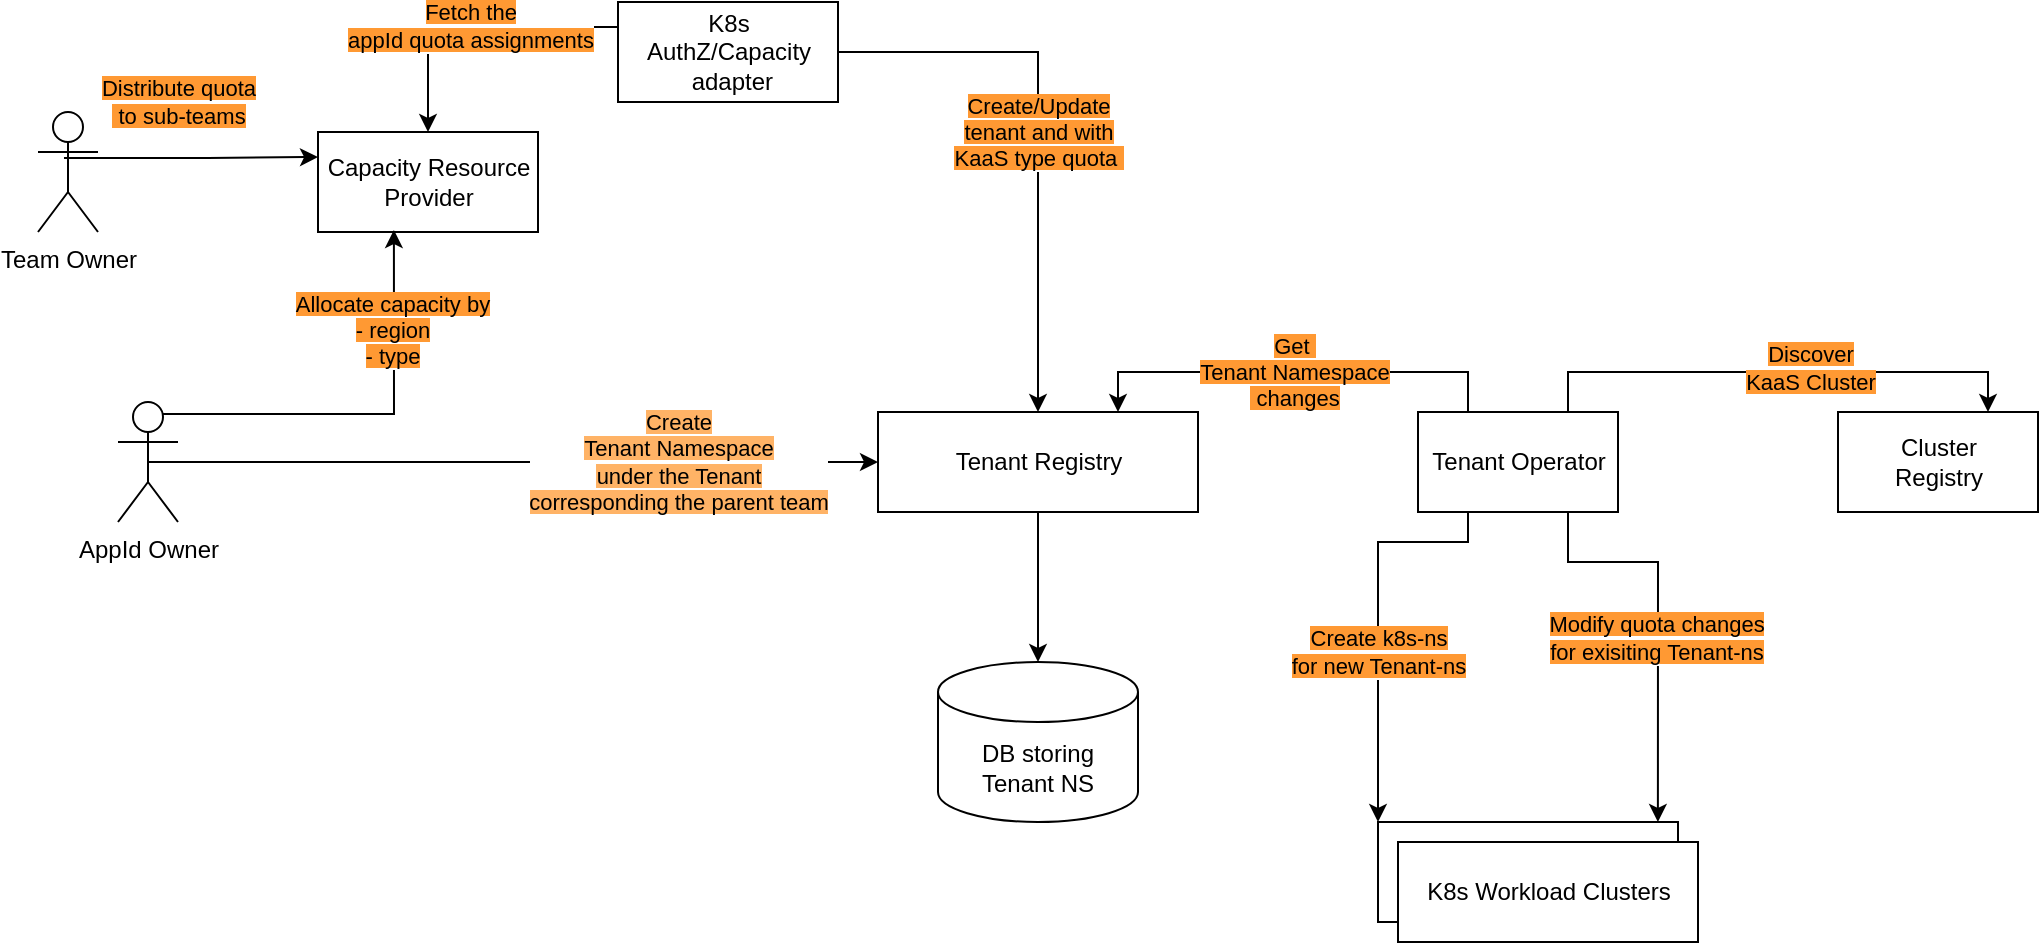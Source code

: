 <mxfile version="14.4.8" type="github">
  <diagram name="Page-1" id="5f0bae14-7c28-e335-631c-24af17079c00">
    <mxGraphModel dx="946" dy="614" grid="1" gridSize="10" guides="1" tooltips="1" connect="1" arrows="1" fold="1" page="1" pageScale="1" pageWidth="1100" pageHeight="850" background="#ffffff" math="0" shadow="0">
      <root>
        <mxCell id="0" />
        <mxCell id="1" parent="0" />
        <mxCell id="smM6Izyuk5AVpzeEzgrJ-10" value="Capacity Resource &lt;br&gt;Provider" style="html=1;" parent="1" vertex="1">
          <mxGeometry x="170" y="235" width="110" height="50" as="geometry" />
        </mxCell>
        <mxCell id="smM6Izyuk5AVpzeEzgrJ-16" style="edgeStyle=orthogonalEdgeStyle;rounded=0;orthogonalLoop=1;jettySize=auto;html=1;exitX=1;exitY=0.5;exitDx=0;exitDy=0;" parent="1" source="smM6Izyuk5AVpzeEzgrJ-11" target="smM6Izyuk5AVpzeEzgrJ-15" edge="1">
          <mxGeometry relative="1" as="geometry" />
        </mxCell>
        <mxCell id="smM6Izyuk5AVpzeEzgrJ-17" value="&lt;span style=&quot;background-color: rgb(255 , 153 , 51)&quot;&gt;Create/Update &lt;br&gt;tenant and with &lt;br&gt;KaaS type quota&amp;nbsp;&lt;/span&gt;" style="edgeLabel;html=1;align=center;verticalAlign=middle;resizable=0;points=[];" parent="smM6Izyuk5AVpzeEzgrJ-16" vertex="1" connectable="0">
          <mxGeometry x="-0.003" relative="1" as="geometry">
            <mxPoint as="offset" />
          </mxGeometry>
        </mxCell>
        <mxCell id="smM6Izyuk5AVpzeEzgrJ-18" value="&lt;span style=&quot;background-color: rgb(255 , 153 , 51)&quot;&gt;Fetch the &lt;br&gt;appId quota assignments&lt;/span&gt;" style="edgeStyle=orthogonalEdgeStyle;rounded=0;orthogonalLoop=1;jettySize=auto;html=1;exitX=0;exitY=0.25;exitDx=0;exitDy=0;entryX=0.5;entryY=0;entryDx=0;entryDy=0;" parent="1" source="smM6Izyuk5AVpzeEzgrJ-11" target="smM6Izyuk5AVpzeEzgrJ-10" edge="1">
          <mxGeometry relative="1" as="geometry" />
        </mxCell>
        <mxCell id="smM6Izyuk5AVpzeEzgrJ-11" value="K8s &lt;br&gt;AuthZ/Capacity&lt;br&gt;&amp;nbsp;adapter" style="html=1;" parent="1" vertex="1">
          <mxGeometry x="320" y="170" width="110" height="50" as="geometry" />
        </mxCell>
        <mxCell id="ZaMOLOjBhRuXRS3HooJq-7" style="edgeStyle=orthogonalEdgeStyle;rounded=0;orthogonalLoop=1;jettySize=auto;html=1;exitX=0.5;exitY=1;exitDx=0;exitDy=0;entryX=0.5;entryY=0;entryDx=0;entryDy=0;entryPerimeter=0;" parent="1" source="smM6Izyuk5AVpzeEzgrJ-15" target="ZaMOLOjBhRuXRS3HooJq-6" edge="1">
          <mxGeometry relative="1" as="geometry" />
        </mxCell>
        <mxCell id="smM6Izyuk5AVpzeEzgrJ-15" value="Tenant Registry" style="html=1;" parent="1" vertex="1">
          <mxGeometry x="450" y="375" width="160" height="50" as="geometry" />
        </mxCell>
        <mxCell id="smM6Izyuk5AVpzeEzgrJ-21" value="&lt;span style=&quot;background-color: rgb(255 , 153 , 51)&quot;&gt;Distribute quota&lt;br&gt;&amp;nbsp;to sub-teams&lt;/span&gt;" style="edgeStyle=orthogonalEdgeStyle;rounded=0;orthogonalLoop=1;jettySize=auto;html=1;exitX=0.433;exitY=0.383;exitDx=0;exitDy=0;exitPerimeter=0;entryX=0;entryY=0.25;entryDx=0;entryDy=0;" parent="1" source="smM6Izyuk5AVpzeEzgrJ-19" target="smM6Izyuk5AVpzeEzgrJ-10" edge="1">
          <mxGeometry x="-0.106" y="28" relative="1" as="geometry">
            <mxPoint as="offset" />
          </mxGeometry>
        </mxCell>
        <mxCell id="smM6Izyuk5AVpzeEzgrJ-19" value="Team Owner" style="shape=umlActor;verticalLabelPosition=bottom;verticalAlign=top;html=1;" parent="1" vertex="1">
          <mxGeometry x="30" y="225" width="30" height="60" as="geometry" />
        </mxCell>
        <mxCell id="smM6Izyuk5AVpzeEzgrJ-26" style="edgeStyle=orthogonalEdgeStyle;rounded=0;orthogonalLoop=1;jettySize=auto;html=1;exitX=0.5;exitY=0.5;exitDx=0;exitDy=0;exitPerimeter=0;entryX=0;entryY=0.5;entryDx=0;entryDy=0;" parent="1" source="smM6Izyuk5AVpzeEzgrJ-23" target="smM6Izyuk5AVpzeEzgrJ-15" edge="1">
          <mxGeometry relative="1" as="geometry" />
        </mxCell>
        <mxCell id="smM6Izyuk5AVpzeEzgrJ-27" value="&lt;span style=&quot;background-color: rgb(255 , 179 , 102)&quot;&gt;Create &lt;br&gt;Tenant Namespace&lt;br&gt;under the Tenant &lt;br&gt;corresponding the parent team&lt;/span&gt;" style="edgeLabel;html=1;align=center;verticalAlign=middle;resizable=0;points=[];" parent="smM6Izyuk5AVpzeEzgrJ-26" vertex="1" connectable="0">
          <mxGeometry x="-0.103" relative="1" as="geometry">
            <mxPoint x="101" as="offset" />
          </mxGeometry>
        </mxCell>
        <mxCell id="ZaMOLOjBhRuXRS3HooJq-3" style="edgeStyle=orthogonalEdgeStyle;rounded=0;orthogonalLoop=1;jettySize=auto;html=1;exitX=0.75;exitY=0.1;exitDx=0;exitDy=0;exitPerimeter=0;entryX=0.345;entryY=0.98;entryDx=0;entryDy=0;entryPerimeter=0;" parent="1" source="smM6Izyuk5AVpzeEzgrJ-23" target="smM6Izyuk5AVpzeEzgrJ-10" edge="1">
          <mxGeometry relative="1" as="geometry" />
        </mxCell>
        <mxCell id="ZaMOLOjBhRuXRS3HooJq-4" value="&lt;span style=&quot;background-color: rgb(255 , 153 , 51)&quot;&gt;Allocate capacity by &lt;br&gt;- region&lt;br&gt;- type&lt;/span&gt;" style="edgeLabel;html=1;align=center;verticalAlign=middle;resizable=0;points=[];" parent="ZaMOLOjBhRuXRS3HooJq-3" vertex="1" connectable="0">
          <mxGeometry x="0.518" y="1" relative="1" as="geometry">
            <mxPoint as="offset" />
          </mxGeometry>
        </mxCell>
        <mxCell id="smM6Izyuk5AVpzeEzgrJ-23" value="AppId Owner" style="shape=umlActor;verticalLabelPosition=bottom;verticalAlign=top;html=1;" parent="1" vertex="1">
          <mxGeometry x="70" y="370" width="30" height="60" as="geometry" />
        </mxCell>
        <mxCell id="smM6Izyuk5AVpzeEzgrJ-30" value="&lt;span style=&quot;background-color: rgb(255 , 153 , 51)&quot;&gt;Get&amp;nbsp;&lt;br&gt;Tenant Namespace&lt;br&gt;&amp;nbsp;changes&lt;/span&gt;" style="edgeStyle=orthogonalEdgeStyle;rounded=0;orthogonalLoop=1;jettySize=auto;html=1;exitX=0.25;exitY=0;exitDx=0;exitDy=0;entryX=0.75;entryY=0;entryDx=0;entryDy=0;" parent="1" source="smM6Izyuk5AVpzeEzgrJ-28" target="smM6Izyuk5AVpzeEzgrJ-15" edge="1">
          <mxGeometry relative="1" as="geometry" />
        </mxCell>
        <mxCell id="smM6Izyuk5AVpzeEzgrJ-35" style="edgeStyle=orthogonalEdgeStyle;rounded=0;orthogonalLoop=1;jettySize=auto;html=1;exitX=0.25;exitY=1;exitDx=0;exitDy=0;entryX=0;entryY=0;entryDx=0;entryDy=0;" parent="1" source="smM6Izyuk5AVpzeEzgrJ-28" target="smM6Izyuk5AVpzeEzgrJ-32" edge="1">
          <mxGeometry relative="1" as="geometry">
            <Array as="points">
              <mxPoint x="745" y="440" />
              <mxPoint x="700" y="440" />
            </Array>
          </mxGeometry>
        </mxCell>
        <mxCell id="smM6Izyuk5AVpzeEzgrJ-36" value="&lt;span style=&quot;background-color: rgb(255 , 153 , 51)&quot;&gt;Create k8s-ns &lt;br&gt;for new Tenant-ns&lt;/span&gt;" style="edgeLabel;html=1;align=center;verticalAlign=middle;resizable=0;points=[];" parent="smM6Izyuk5AVpzeEzgrJ-35" vertex="1" connectable="0">
          <mxGeometry x="0.15" relative="1" as="geometry">
            <mxPoint as="offset" />
          </mxGeometry>
        </mxCell>
        <mxCell id="smM6Izyuk5AVpzeEzgrJ-37" style="edgeStyle=orthogonalEdgeStyle;rounded=0;orthogonalLoop=1;jettySize=auto;html=1;exitX=0.75;exitY=1;exitDx=0;exitDy=0;entryX=0.933;entryY=0;entryDx=0;entryDy=0;entryPerimeter=0;" parent="1" source="smM6Izyuk5AVpzeEzgrJ-28" target="smM6Izyuk5AVpzeEzgrJ-32" edge="1">
          <mxGeometry relative="1" as="geometry">
            <Array as="points">
              <mxPoint x="795" y="450" />
              <mxPoint x="840" y="450" />
            </Array>
          </mxGeometry>
        </mxCell>
        <mxCell id="smM6Izyuk5AVpzeEzgrJ-38" value="&lt;span style=&quot;background-color: rgb(255 , 153 , 51)&quot;&gt;Modify quota changes &lt;br&gt;for exisiting Tenant-ns&lt;/span&gt;" style="edgeLabel;html=1;align=center;verticalAlign=middle;resizable=0;points=[];" parent="smM6Izyuk5AVpzeEzgrJ-37" vertex="1" connectable="0">
          <mxGeometry x="0.08" y="-1" relative="1" as="geometry">
            <mxPoint as="offset" />
          </mxGeometry>
        </mxCell>
        <mxCell id="smM6Izyuk5AVpzeEzgrJ-41" style="edgeStyle=orthogonalEdgeStyle;rounded=0;orthogonalLoop=1;jettySize=auto;html=1;exitX=0.75;exitY=0;exitDx=0;exitDy=0;entryX=0.75;entryY=0;entryDx=0;entryDy=0;" parent="1" source="smM6Izyuk5AVpzeEzgrJ-28" target="smM6Izyuk5AVpzeEzgrJ-39" edge="1">
          <mxGeometry relative="1" as="geometry" />
        </mxCell>
        <mxCell id="smM6Izyuk5AVpzeEzgrJ-42" value="&lt;span style=&quot;background-color: rgb(255 , 153 , 51)&quot;&gt;Discover &lt;br&gt;KaaS Cluster&lt;/span&gt;" style="edgeLabel;html=1;align=center;verticalAlign=middle;resizable=0;points=[];" parent="smM6Izyuk5AVpzeEzgrJ-41" vertex="1" connectable="0">
          <mxGeometry x="0.128" y="2" relative="1" as="geometry">
            <mxPoint as="offset" />
          </mxGeometry>
        </mxCell>
        <mxCell id="smM6Izyuk5AVpzeEzgrJ-28" value="Tenant Operator" style="html=1;" parent="1" vertex="1">
          <mxGeometry x="720" y="375" width="100" height="50" as="geometry" />
        </mxCell>
        <mxCell id="smM6Izyuk5AVpzeEzgrJ-32" value="K8s Workload Clusters" style="html=1;" parent="1" vertex="1">
          <mxGeometry x="700" y="580" width="150" height="50" as="geometry" />
        </mxCell>
        <mxCell id="smM6Izyuk5AVpzeEzgrJ-33" value="K8s Workload Clusters" style="html=1;" parent="1" vertex="1">
          <mxGeometry x="710" y="590" width="150" height="50" as="geometry" />
        </mxCell>
        <mxCell id="smM6Izyuk5AVpzeEzgrJ-39" value="Cluster&lt;br&gt;Registry" style="html=1;" parent="1" vertex="1">
          <mxGeometry x="930" y="375" width="100" height="50" as="geometry" />
        </mxCell>
        <mxCell id="ZaMOLOjBhRuXRS3HooJq-6" value="DB storing&lt;br&gt;Tenant NS" style="shape=cylinder3;whiteSpace=wrap;html=1;boundedLbl=1;backgroundOutline=1;size=15;glass=1;sketch=0;fillColor=none;" parent="1" vertex="1">
          <mxGeometry x="480" y="500" width="100" height="80" as="geometry" />
        </mxCell>
      </root>
    </mxGraphModel>
  </diagram>
</mxfile>

